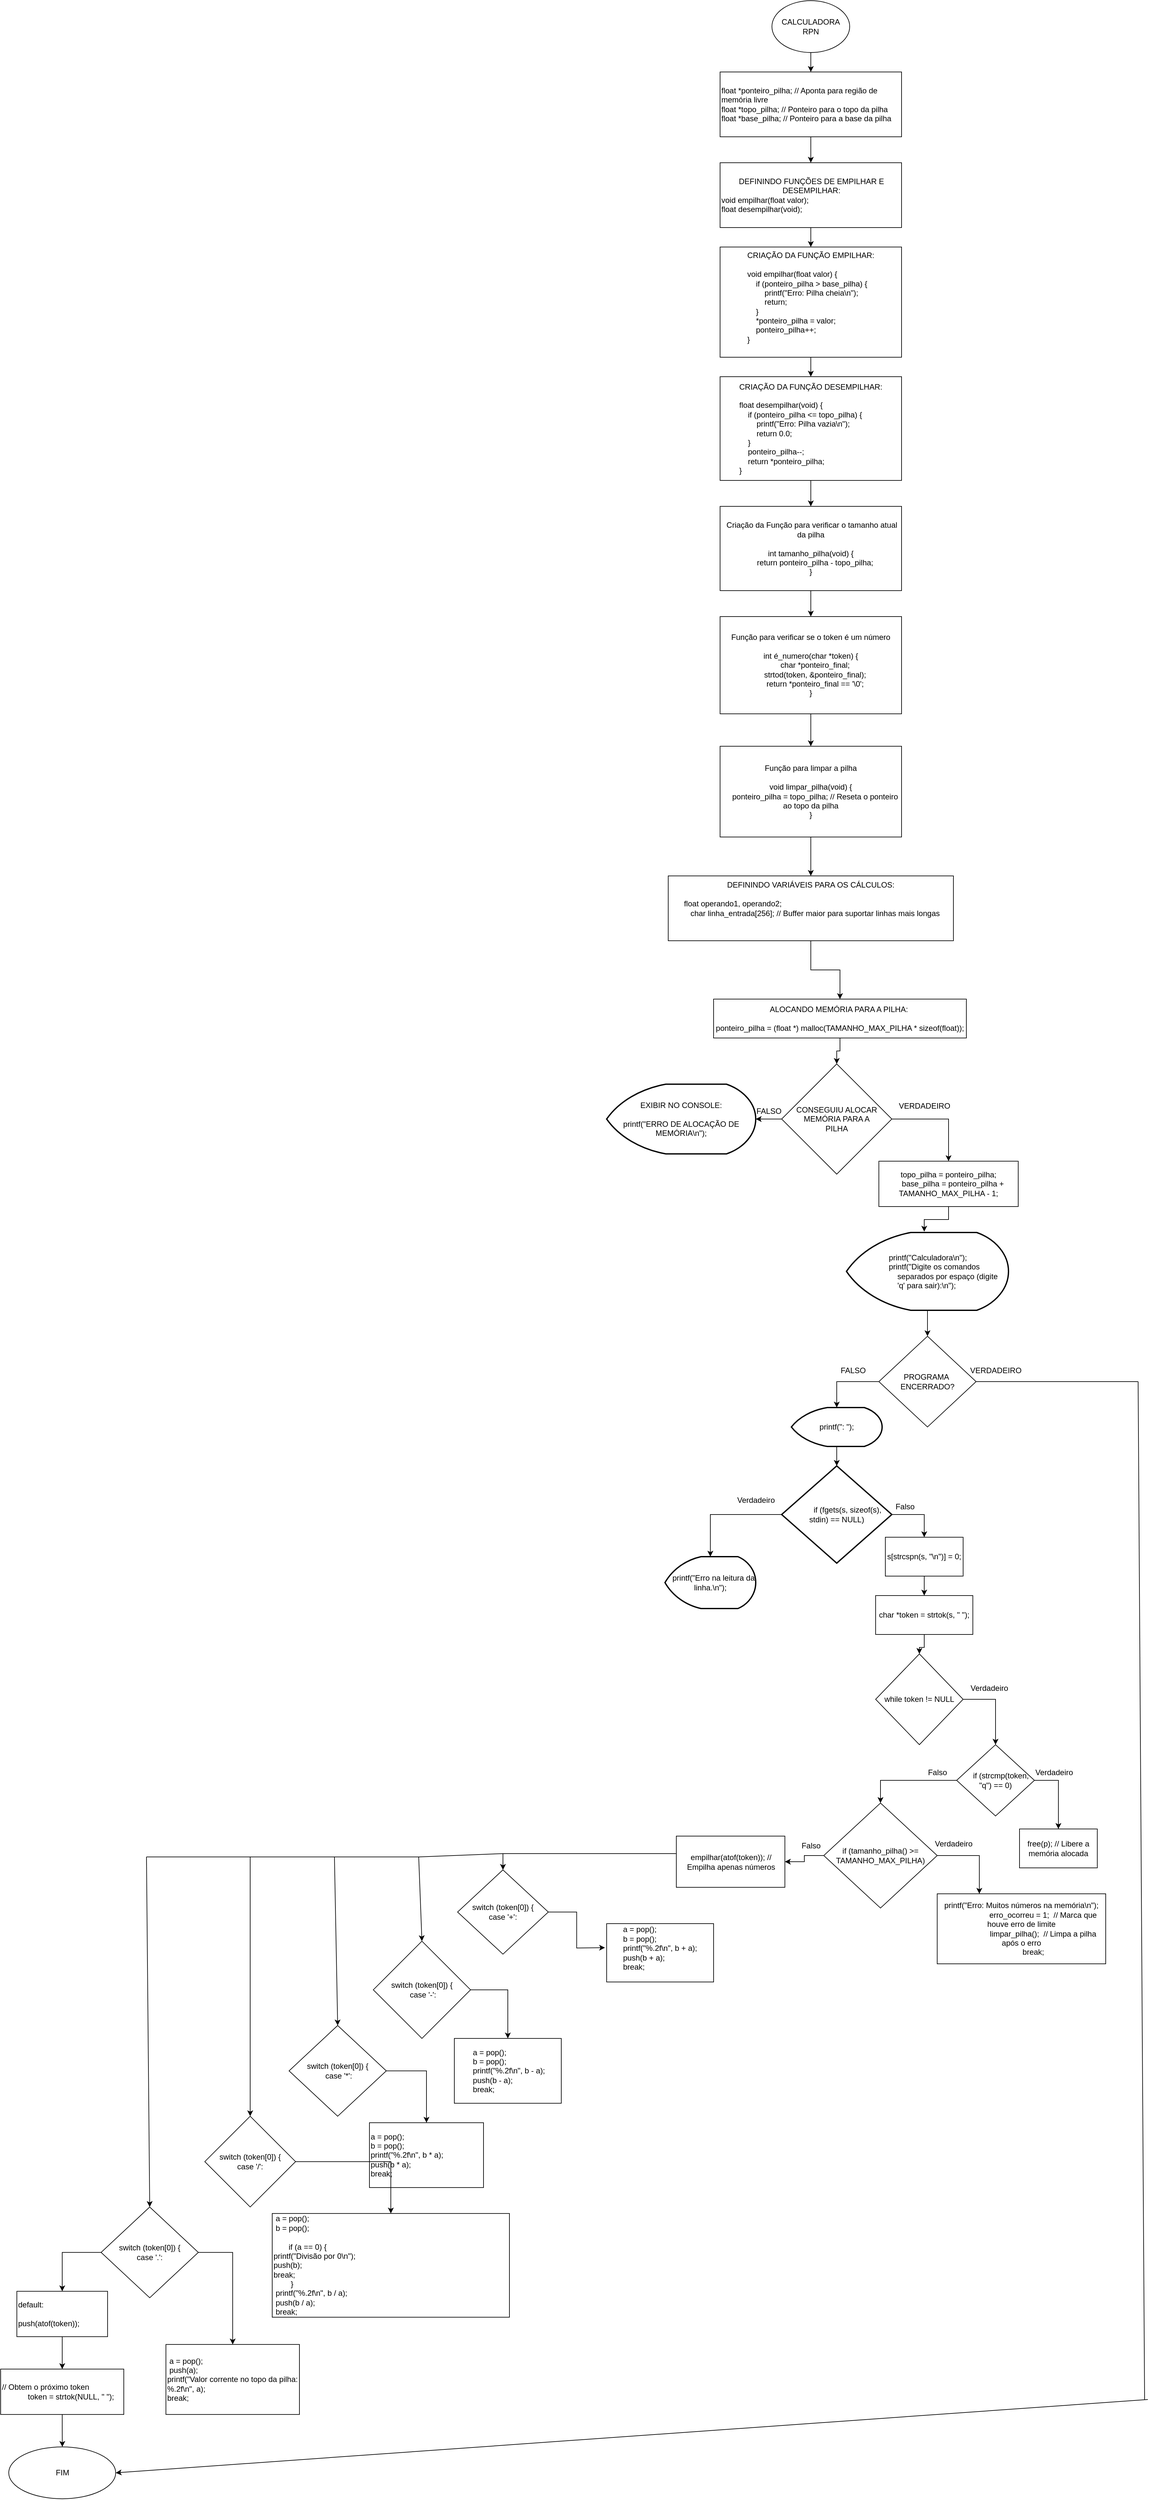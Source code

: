 <mxfile version="24.7.16">
  <diagram name="Página-1" id="M3oxsOGijg0PNet3tMcv">
    <mxGraphModel dx="4799" dy="2112" grid="1" gridSize="10" guides="1" tooltips="1" connect="1" arrows="1" fold="1" page="1" pageScale="1" pageWidth="827" pageHeight="1169" math="0" shadow="0">
      <root>
        <mxCell id="0" />
        <mxCell id="1" parent="0" />
        <mxCell id="YOHwVALVeGbEHIcQHzVy-4" value="" style="edgeStyle=orthogonalEdgeStyle;rounded=0;orthogonalLoop=1;jettySize=auto;html=1;" parent="1" source="YOHwVALVeGbEHIcQHzVy-1" target="YOHwVALVeGbEHIcQHzVy-3" edge="1">
          <mxGeometry relative="1" as="geometry" />
        </mxCell>
        <mxCell id="YOHwVALVeGbEHIcQHzVy-1" value="CALCULADORA&lt;div&gt;RPN&lt;/div&gt;" style="ellipse;whiteSpace=wrap;html=1;" parent="1" vertex="1">
          <mxGeometry x="370" y="50" width="120" height="80" as="geometry" />
        </mxCell>
        <mxCell id="YOHwVALVeGbEHIcQHzVy-8" value="" style="edgeStyle=orthogonalEdgeStyle;rounded=0;orthogonalLoop=1;jettySize=auto;html=1;" parent="1" source="YOHwVALVeGbEHIcQHzVy-3" target="YOHwVALVeGbEHIcQHzVy-7" edge="1">
          <mxGeometry relative="1" as="geometry" />
        </mxCell>
        <mxCell id="YOHwVALVeGbEHIcQHzVy-3" value="&lt;div&gt;float *ponteiro_pilha; // Aponta para região de memória livre&lt;/div&gt;&lt;div&gt;float *topo_pilha; // Ponteiro para o topo da pilha&lt;/div&gt;&lt;div&gt;float *base_pilha; // Ponteiro para a base da pilha&lt;/div&gt;" style="whiteSpace=wrap;html=1;align=left;" parent="1" vertex="1">
          <mxGeometry x="290" y="160" width="280" height="100" as="geometry" />
        </mxCell>
        <mxCell id="YOHwVALVeGbEHIcQHzVy-10" value="" style="edgeStyle=orthogonalEdgeStyle;rounded=0;orthogonalLoop=1;jettySize=auto;html=1;" parent="1" source="YOHwVALVeGbEHIcQHzVy-7" target="YOHwVALVeGbEHIcQHzVy-9" edge="1">
          <mxGeometry relative="1" as="geometry" />
        </mxCell>
        <mxCell id="YOHwVALVeGbEHIcQHzVy-7" value="&lt;div style=&quot;text-align: center;&quot;&gt;&lt;span style=&quot;background-color: initial;&quot;&gt;DEFININDO FUNÇÕES DE EMPILHAR E DESEMPILHAR:&lt;/span&gt;&lt;/div&gt;&lt;div&gt;&lt;div&gt;void empilhar(float valor);&lt;/div&gt;&lt;div&gt;float desempilhar(void);&lt;/div&gt;&lt;/div&gt;" style="whiteSpace=wrap;html=1;align=left;" parent="1" vertex="1">
          <mxGeometry x="290" y="300" width="280" height="100" as="geometry" />
        </mxCell>
        <mxCell id="YOHwVALVeGbEHIcQHzVy-12" value="" style="edgeStyle=orthogonalEdgeStyle;rounded=0;orthogonalLoop=1;jettySize=auto;html=1;" parent="1" source="YOHwVALVeGbEHIcQHzVy-9" target="YOHwVALVeGbEHIcQHzVy-11" edge="1">
          <mxGeometry relative="1" as="geometry" />
        </mxCell>
        <mxCell id="YOHwVALVeGbEHIcQHzVy-9" value="CRIAÇÃO DA FUNÇÃO EMPILHAR:&lt;div&gt;&lt;br&gt;&lt;div&gt;&lt;div style=&quot;text-align: left;&quot;&gt;&lt;div&gt;void empilhar(float valor) {&lt;/div&gt;&lt;div&gt;&amp;nbsp; &amp;nbsp; if (ponteiro_pilha &amp;gt; base_pilha) {&lt;/div&gt;&lt;div&gt;&amp;nbsp; &amp;nbsp; &amp;nbsp; &amp;nbsp; printf(&quot;Erro: Pilha cheia\n&quot;);&lt;/div&gt;&lt;div&gt;&amp;nbsp; &amp;nbsp; &amp;nbsp; &amp;nbsp; return;&lt;/div&gt;&lt;div&gt;&amp;nbsp; &amp;nbsp; }&lt;/div&gt;&lt;div&gt;&amp;nbsp; &amp;nbsp; *ponteiro_pilha = valor;&lt;/div&gt;&lt;div&gt;&amp;nbsp; &amp;nbsp; ponteiro_pilha++;&lt;/div&gt;&lt;div&gt;}&lt;/div&gt;&lt;div&gt;&lt;br&gt;&lt;/div&gt;&lt;/div&gt;&lt;/div&gt;&lt;/div&gt;" style="whiteSpace=wrap;html=1;align=center;" parent="1" vertex="1">
          <mxGeometry x="290" y="430" width="280" height="170" as="geometry" />
        </mxCell>
        <mxCell id="dM1_wZfciT-uiENROaw8-2" value="" style="edgeStyle=orthogonalEdgeStyle;rounded=0;orthogonalLoop=1;jettySize=auto;html=1;" edge="1" parent="1" source="YOHwVALVeGbEHIcQHzVy-11" target="dM1_wZfciT-uiENROaw8-1">
          <mxGeometry relative="1" as="geometry" />
        </mxCell>
        <mxCell id="YOHwVALVeGbEHIcQHzVy-11" value="CRIAÇÃO DA FUNÇÃO DESEMPILHAR:&lt;div&gt;&lt;br&gt;&lt;/div&gt;&lt;div&gt;&lt;div style=&quot;text-align: left;&quot;&gt;&lt;div&gt;float desempilhar(void) {&lt;/div&gt;&lt;div&gt;&amp;nbsp; &amp;nbsp; if (ponteiro_pilha &amp;lt;= topo_pilha) {&lt;/div&gt;&lt;div&gt;&amp;nbsp; &amp;nbsp; &amp;nbsp; &amp;nbsp; printf(&quot;Erro: Pilha vazia\n&quot;);&lt;/div&gt;&lt;div&gt;&amp;nbsp; &amp;nbsp; &amp;nbsp; &amp;nbsp; return 0.0;&lt;/div&gt;&lt;div&gt;&amp;nbsp; &amp;nbsp; }&lt;/div&gt;&lt;div&gt;&amp;nbsp; &amp;nbsp; ponteiro_pilha--;&lt;/div&gt;&lt;div&gt;&amp;nbsp; &amp;nbsp; return *ponteiro_pilha;&lt;/div&gt;&lt;div&gt;}&lt;/div&gt;&lt;/div&gt;&lt;/div&gt;" style="whiteSpace=wrap;html=1;" parent="1" vertex="1">
          <mxGeometry x="290" y="630" width="280" height="160" as="geometry" />
        </mxCell>
        <mxCell id="YOHwVALVeGbEHIcQHzVy-17" value="" style="edgeStyle=orthogonalEdgeStyle;rounded=0;orthogonalLoop=1;jettySize=auto;html=1;" parent="1" source="YOHwVALVeGbEHIcQHzVy-13" target="YOHwVALVeGbEHIcQHzVy-16" edge="1">
          <mxGeometry relative="1" as="geometry" />
        </mxCell>
        <mxCell id="YOHwVALVeGbEHIcQHzVy-13" value="DEFININDO VARIÁVEIS PARA OS CÁLCULOS:&lt;div&gt;&lt;br&gt;&lt;/div&gt;&lt;div&gt;&lt;div style=&quot;text-align: left;&quot;&gt;&amp;nbsp;&lt;span style=&quot;background-color: initial;&quot;&gt;float operando1, operando2;&lt;/span&gt;&lt;/div&gt;&lt;div style=&quot;text-align: left;&quot;&gt;&amp;nbsp; &amp;nbsp; char linha_entrada[256]; // Buffer maior para suportar linhas mais longas&lt;/div&gt;&lt;div style=&quot;text-align: left;&quot;&gt;&amp;nbsp;&amp;nbsp;&lt;/div&gt;&lt;div&gt;&lt;br&gt;&lt;/div&gt;&lt;/div&gt;" style="whiteSpace=wrap;html=1;" parent="1" vertex="1">
          <mxGeometry x="210" y="1400" width="440" height="100" as="geometry" />
        </mxCell>
        <mxCell id="YOHwVALVeGbEHIcQHzVy-20" value="" style="edgeStyle=orthogonalEdgeStyle;rounded=0;orthogonalLoop=1;jettySize=auto;html=1;" parent="1" source="YOHwVALVeGbEHIcQHzVy-16" target="YOHwVALVeGbEHIcQHzVy-19" edge="1">
          <mxGeometry relative="1" as="geometry" />
        </mxCell>
        <mxCell id="YOHwVALVeGbEHIcQHzVy-16" value="ALOCANDO MEMÓRIA PARA A PILHA:&amp;nbsp;&lt;div&gt;&lt;br&gt;&lt;/div&gt;&lt;div&gt;ponteiro_pilha = (float *) malloc(TAMANHO_MAX_PILHA * sizeof(float));&lt;br&gt;&lt;/div&gt;" style="whiteSpace=wrap;html=1;" parent="1" vertex="1">
          <mxGeometry x="280" y="1590" width="390" height="60" as="geometry" />
        </mxCell>
        <mxCell id="YOHwVALVeGbEHIcQHzVy-31" style="edgeStyle=orthogonalEdgeStyle;rounded=0;orthogonalLoop=1;jettySize=auto;html=1;exitX=1;exitY=0.5;exitDx=0;exitDy=0;entryX=0.5;entryY=0;entryDx=0;entryDy=0;" parent="1" source="YOHwVALVeGbEHIcQHzVy-19" target="YOHwVALVeGbEHIcQHzVy-29" edge="1">
          <mxGeometry relative="1" as="geometry" />
        </mxCell>
        <mxCell id="YOHwVALVeGbEHIcQHzVy-19" value="CONSEGUIU ALOCAR&lt;div&gt;MEMÓRIA PARA A&lt;/div&gt;&lt;div&gt;PILHA&lt;/div&gt;" style="rhombus;whiteSpace=wrap;html=1;" parent="1" vertex="1">
          <mxGeometry x="385" y="1690" width="170" height="170" as="geometry" />
        </mxCell>
        <mxCell id="YOHwVALVeGbEHIcQHzVy-23" value="VERDADEIRO" style="text;html=1;align=center;verticalAlign=middle;resizable=0;points=[];autosize=1;strokeColor=none;fillColor=none;" parent="1" vertex="1">
          <mxGeometry x="555" y="1740" width="100" height="30" as="geometry" />
        </mxCell>
        <mxCell id="YOHwVALVeGbEHIcQHzVy-24" value="EXIBIR NO CONSOLE:&lt;div&gt;&lt;br&gt;&lt;/div&gt;&lt;div&gt;printf(&quot;ERRO DE ALOCAÇÃO DE MEMÓRIA\n&quot;);&lt;br&gt;&lt;/div&gt;" style="strokeWidth=2;html=1;shape=mxgraph.flowchart.display;whiteSpace=wrap;" parent="1" vertex="1">
          <mxGeometry x="115" y="1721.25" width="230" height="107.5" as="geometry" />
        </mxCell>
        <mxCell id="YOHwVALVeGbEHIcQHzVy-25" style="edgeStyle=orthogonalEdgeStyle;rounded=0;orthogonalLoop=1;jettySize=auto;html=1;exitX=0;exitY=0.5;exitDx=0;exitDy=0;entryX=1;entryY=0.5;entryDx=0;entryDy=0;entryPerimeter=0;" parent="1" source="YOHwVALVeGbEHIcQHzVy-19" target="YOHwVALVeGbEHIcQHzVy-24" edge="1">
          <mxGeometry relative="1" as="geometry" />
        </mxCell>
        <mxCell id="YOHwVALVeGbEHIcQHzVy-26" value="FALSO" style="text;html=1;align=center;verticalAlign=middle;resizable=0;points=[];autosize=1;strokeColor=none;fillColor=none;" parent="1" vertex="1">
          <mxGeometry x="335" y="1748" width="60" height="30" as="geometry" />
        </mxCell>
        <mxCell id="YOHwVALVeGbEHIcQHzVy-29" value="&lt;div&gt;topo_pilha = ponteiro_pilha;&lt;/div&gt;&lt;div&gt;&amp;nbsp; &amp;nbsp; base_pilha = ponteiro_pilha + TAMANHO_MAX_PILHA - 1;&lt;/div&gt;" style="rounded=0;whiteSpace=wrap;html=1;align=center;" parent="1" vertex="1">
          <mxGeometry x="535" y="1840" width="215" height="70" as="geometry" />
        </mxCell>
        <mxCell id="YOHwVALVeGbEHIcQHzVy-37" style="edgeStyle=orthogonalEdgeStyle;rounded=0;orthogonalLoop=1;jettySize=auto;html=1;entryX=0.5;entryY=0;entryDx=0;entryDy=0;" parent="1" source="YOHwVALVeGbEHIcQHzVy-33" target="YOHwVALVeGbEHIcQHzVy-36" edge="1">
          <mxGeometry relative="1" as="geometry" />
        </mxCell>
        <mxCell id="YOHwVALVeGbEHIcQHzVy-33" value="&lt;div&gt;&lt;span style=&quot;background-color: initial;&quot;&gt;&amp;nbsp; &amp;nbsp; &amp;nbsp; &amp;nbsp; &amp;nbsp; &amp;nbsp; &amp;nbsp; &amp;nbsp; &amp;nbsp; &amp;nbsp;printf(&quot;Calculadora\n&quot;);&lt;/span&gt;&lt;br&gt;&lt;/div&gt;&lt;div&gt;&lt;span style=&quot;background-color: initial;&quot;&gt;&amp;nbsp; &amp;nbsp; &amp;nbsp; &amp;nbsp; &amp;nbsp; &amp;nbsp; &amp;nbsp; &amp;nbsp; &amp;nbsp; &amp;nbsp;printf(&quot;Digite os comandos&amp;nbsp; &amp;nbsp; &amp;nbsp; &amp;nbsp; &amp;nbsp; &amp;nbsp; &amp;nbsp; &amp;nbsp; &amp;nbsp; &amp;nbsp; &amp;nbsp; &amp;nbsp; &amp;nbsp; &amp;nbsp; &amp;nbsp; &amp;nbsp; &amp;nbsp; &amp;nbsp; &amp;nbsp;separados por espaço (digite&amp;nbsp; &amp;nbsp; &amp;nbsp; &amp;nbsp; &amp;nbsp; &amp;nbsp; &amp;nbsp; &amp;nbsp; &amp;nbsp; &amp;nbsp; &amp;nbsp; &amp;nbsp; &amp;nbsp; &amp;nbsp;&#39;q&#39; para sair):\n&quot;);&lt;/span&gt;&lt;br&gt;&lt;/div&gt;" style="strokeWidth=2;html=1;shape=mxgraph.flowchart.display;whiteSpace=wrap;align=left;" parent="1" vertex="1">
          <mxGeometry x="485" y="1950" width="250" height="120" as="geometry" />
        </mxCell>
        <mxCell id="YOHwVALVeGbEHIcQHzVy-35" style="edgeStyle=orthogonalEdgeStyle;rounded=0;orthogonalLoop=1;jettySize=auto;html=1;exitX=0.5;exitY=1;exitDx=0;exitDy=0;entryX=0.48;entryY=-0.011;entryDx=0;entryDy=0;entryPerimeter=0;" parent="1" source="YOHwVALVeGbEHIcQHzVy-29" target="YOHwVALVeGbEHIcQHzVy-33" edge="1">
          <mxGeometry relative="1" as="geometry" />
        </mxCell>
        <mxCell id="YOHwVALVeGbEHIcQHzVy-42" style="edgeStyle=orthogonalEdgeStyle;rounded=0;orthogonalLoop=1;jettySize=auto;html=1;exitX=0;exitY=0.5;exitDx=0;exitDy=0;" parent="1" source="YOHwVALVeGbEHIcQHzVy-36" target="YOHwVALVeGbEHIcQHzVy-43" edge="1">
          <mxGeometry relative="1" as="geometry">
            <mxPoint x="465" y="2210" as="targetPoint" />
          </mxGeometry>
        </mxCell>
        <mxCell id="YOHwVALVeGbEHIcQHzVy-36" value="PROGRAMA&amp;nbsp;&lt;div&gt;ENCERRADO?&lt;/div&gt;" style="rhombus;whiteSpace=wrap;html=1;" parent="1" vertex="1">
          <mxGeometry x="535" y="2110" width="150" height="140" as="geometry" />
        </mxCell>
        <mxCell id="YOHwVALVeGbEHIcQHzVy-40" value="VERDADEIRO" style="text;html=1;align=center;verticalAlign=middle;resizable=0;points=[];autosize=1;strokeColor=none;fillColor=none;" parent="1" vertex="1">
          <mxGeometry x="665" y="2148" width="100" height="30" as="geometry" />
        </mxCell>
        <mxCell id="YOHwVALVeGbEHIcQHzVy-41" value="FALSO" style="text;html=1;align=center;verticalAlign=middle;resizable=0;points=[];autosize=1;strokeColor=none;fillColor=none;" parent="1" vertex="1">
          <mxGeometry x="465" y="2148" width="60" height="30" as="geometry" />
        </mxCell>
        <mxCell id="YOHwVALVeGbEHIcQHzVy-45" value="" style="edgeStyle=orthogonalEdgeStyle;rounded=0;orthogonalLoop=1;jettySize=auto;html=1;" parent="1" source="YOHwVALVeGbEHIcQHzVy-43" target="YOHwVALVeGbEHIcQHzVy-44" edge="1">
          <mxGeometry relative="1" as="geometry" />
        </mxCell>
        <mxCell id="YOHwVALVeGbEHIcQHzVy-43" value="printf(&quot;: &quot;);" style="strokeWidth=2;html=1;shape=mxgraph.flowchart.display;whiteSpace=wrap;" parent="1" vertex="1">
          <mxGeometry x="400" y="2220" width="140" height="60" as="geometry" />
        </mxCell>
        <mxCell id="YOHwVALVeGbEHIcQHzVy-51" style="edgeStyle=orthogonalEdgeStyle;rounded=0;orthogonalLoop=1;jettySize=auto;html=1;exitX=1;exitY=0.5;exitDx=0;exitDy=0;entryX=0.5;entryY=0;entryDx=0;entryDy=0;" parent="1" source="YOHwVALVeGbEHIcQHzVy-44" target="YOHwVALVeGbEHIcQHzVy-50" edge="1">
          <mxGeometry relative="1" as="geometry" />
        </mxCell>
        <mxCell id="YOHwVALVeGbEHIcQHzVy-44" value="&amp;nbsp; &amp;nbsp; &amp;nbsp; &amp;nbsp; &amp;nbsp; if (fgets(s, sizeof(s), stdin) == NULL)" style="rhombus;whiteSpace=wrap;html=1;strokeWidth=2;" parent="1" vertex="1">
          <mxGeometry x="385" y="2310" width="170" height="150" as="geometry" />
        </mxCell>
        <mxCell id="YOHwVALVeGbEHIcQHzVy-46" value="&amp;nbsp; &amp;nbsp;printf(&quot;Erro na leitura da linha.\n&quot;);" style="strokeWidth=2;html=1;shape=mxgraph.flowchart.display;whiteSpace=wrap;" parent="1" vertex="1">
          <mxGeometry x="205" y="2450" width="140" height="80" as="geometry" />
        </mxCell>
        <mxCell id="YOHwVALVeGbEHIcQHzVy-47" style="edgeStyle=orthogonalEdgeStyle;rounded=0;orthogonalLoop=1;jettySize=auto;html=1;exitX=0;exitY=0.5;exitDx=0;exitDy=0;entryX=0.5;entryY=0;entryDx=0;entryDy=0;entryPerimeter=0;" parent="1" source="YOHwVALVeGbEHIcQHzVy-44" target="YOHwVALVeGbEHIcQHzVy-46" edge="1">
          <mxGeometry relative="1" as="geometry" />
        </mxCell>
        <mxCell id="YOHwVALVeGbEHIcQHzVy-48" value="Verdadeiro" style="text;html=1;align=center;verticalAlign=middle;resizable=0;points=[];autosize=1;strokeColor=none;fillColor=none;" parent="1" vertex="1">
          <mxGeometry x="305" y="2348" width="80" height="30" as="geometry" />
        </mxCell>
        <mxCell id="YOHwVALVeGbEHIcQHzVy-55" value="" style="edgeStyle=orthogonalEdgeStyle;rounded=0;orthogonalLoop=1;jettySize=auto;html=1;" parent="1" source="YOHwVALVeGbEHIcQHzVy-50" target="YOHwVALVeGbEHIcQHzVy-54" edge="1">
          <mxGeometry relative="1" as="geometry" />
        </mxCell>
        <mxCell id="YOHwVALVeGbEHIcQHzVy-50" value="s[strcspn(s, &quot;\n&quot;)] = 0;" style="rounded=0;whiteSpace=wrap;html=1;" parent="1" vertex="1">
          <mxGeometry x="545" y="2420" width="120" height="60" as="geometry" />
        </mxCell>
        <mxCell id="YOHwVALVeGbEHIcQHzVy-52" value="Falso" style="text;html=1;align=center;verticalAlign=middle;resizable=0;points=[];autosize=1;strokeColor=none;fillColor=none;" parent="1" vertex="1">
          <mxGeometry x="550" y="2358" width="50" height="30" as="geometry" />
        </mxCell>
        <mxCell id="YOHwVALVeGbEHIcQHzVy-57" value="" style="edgeStyle=orthogonalEdgeStyle;rounded=0;orthogonalLoop=1;jettySize=auto;html=1;" parent="1" source="YOHwVALVeGbEHIcQHzVy-54" target="YOHwVALVeGbEHIcQHzVy-56" edge="1">
          <mxGeometry relative="1" as="geometry" />
        </mxCell>
        <mxCell id="YOHwVALVeGbEHIcQHzVy-54" value="char *token = strtok(s, &quot; &quot;);" style="whiteSpace=wrap;html=1;rounded=0;" parent="1" vertex="1">
          <mxGeometry x="530" y="2510" width="150" height="60" as="geometry" />
        </mxCell>
        <mxCell id="YOHwVALVeGbEHIcQHzVy-61" style="edgeStyle=orthogonalEdgeStyle;rounded=0;orthogonalLoop=1;jettySize=auto;html=1;exitX=1;exitY=0.5;exitDx=0;exitDy=0;entryX=0.5;entryY=0;entryDx=0;entryDy=0;" parent="1" source="YOHwVALVeGbEHIcQHzVy-56" target="YOHwVALVeGbEHIcQHzVy-60" edge="1">
          <mxGeometry relative="1" as="geometry" />
        </mxCell>
        <mxCell id="YOHwVALVeGbEHIcQHzVy-56" value="while token != NULL" style="rhombus;whiteSpace=wrap;html=1;rounded=0;" parent="1" vertex="1">
          <mxGeometry x="530" y="2600" width="135" height="140" as="geometry" />
        </mxCell>
        <mxCell id="YOHwVALVeGbEHIcQHzVy-64" style="edgeStyle=orthogonalEdgeStyle;rounded=0;orthogonalLoop=1;jettySize=auto;html=1;exitX=1;exitY=0.5;exitDx=0;exitDy=0;entryX=0.5;entryY=0;entryDx=0;entryDy=0;" parent="1" source="YOHwVALVeGbEHIcQHzVy-60" target="YOHwVALVeGbEHIcQHzVy-63" edge="1">
          <mxGeometry relative="1" as="geometry" />
        </mxCell>
        <mxCell id="YOHwVALVeGbEHIcQHzVy-68" style="edgeStyle=orthogonalEdgeStyle;rounded=0;orthogonalLoop=1;jettySize=auto;html=1;exitX=0;exitY=0.25;exitDx=0;exitDy=0;entryX=0.5;entryY=0;entryDx=0;entryDy=0;" parent="1" source="dM1_wZfciT-uiENROaw8-14" target="YOHwVALVeGbEHIcQHzVy-67" edge="1">
          <mxGeometry relative="1" as="geometry">
            <Array as="points">
              <mxPoint x="222" y="2908" />
              <mxPoint x="-45" y="2908" />
            </Array>
            <mxPoint x="175" y="2908.08" as="sourcePoint" />
          </mxGeometry>
        </mxCell>
        <mxCell id="dM1_wZfciT-uiENROaw8-9" style="edgeStyle=orthogonalEdgeStyle;rounded=0;orthogonalLoop=1;jettySize=auto;html=1;exitX=0;exitY=0.5;exitDx=0;exitDy=0;entryX=0.5;entryY=0;entryDx=0;entryDy=0;" edge="1" parent="1" source="YOHwVALVeGbEHIcQHzVy-60" target="dM1_wZfciT-uiENROaw8-8">
          <mxGeometry relative="1" as="geometry" />
        </mxCell>
        <mxCell id="YOHwVALVeGbEHIcQHzVy-60" value="&amp;nbsp; &amp;nbsp; &amp;nbsp;if (strcmp(token, &quot;q&quot;) == 0)" style="rhombus;whiteSpace=wrap;html=1;" parent="1" vertex="1">
          <mxGeometry x="655" y="2740" width="120" height="110" as="geometry" />
        </mxCell>
        <mxCell id="YOHwVALVeGbEHIcQHzVy-62" value="Verdadeiro" style="text;html=1;align=center;verticalAlign=middle;resizable=0;points=[];autosize=1;strokeColor=none;fillColor=none;" parent="1" vertex="1">
          <mxGeometry x="665" y="2638" width="80" height="30" as="geometry" />
        </mxCell>
        <mxCell id="YOHwVALVeGbEHIcQHzVy-63" value="free(p); // Libere a memória alocada" style="rounded=0;whiteSpace=wrap;html=1;" parent="1" vertex="1">
          <mxGeometry x="752" y="2870" width="120" height="60" as="geometry" />
        </mxCell>
        <mxCell id="YOHwVALVeGbEHIcQHzVy-65" value="Verdadeiro" style="text;html=1;align=center;verticalAlign=middle;resizable=0;points=[];autosize=1;strokeColor=none;fillColor=none;" parent="1" vertex="1">
          <mxGeometry x="765" y="2768" width="80" height="30" as="geometry" />
        </mxCell>
        <mxCell id="YOHwVALVeGbEHIcQHzVy-72" style="edgeStyle=orthogonalEdgeStyle;rounded=0;orthogonalLoop=1;jettySize=auto;html=1;exitX=1;exitY=0.5;exitDx=0;exitDy=0;entryX=0.5;entryY=0;entryDx=0;entryDy=0;" parent="1" source="YOHwVALVeGbEHIcQHzVy-67" edge="1">
          <mxGeometry relative="1" as="geometry">
            <mxPoint x="112.5" y="3053.08" as="targetPoint" />
          </mxGeometry>
        </mxCell>
        <mxCell id="YOHwVALVeGbEHIcQHzVy-67" value="&lt;div&gt;switch (token[0]) {&lt;/div&gt;&lt;div&gt;case &#39;+&#39;:&lt;/div&gt;" style="rhombus;whiteSpace=wrap;html=1;" parent="1" vertex="1">
          <mxGeometry x="-115" y="2933.08" width="140" height="130" as="geometry" />
        </mxCell>
        <mxCell id="YOHwVALVeGbEHIcQHzVy-69" value="Falso" style="text;html=1;align=center;verticalAlign=middle;resizable=0;points=[];autosize=1;strokeColor=none;fillColor=none;" parent="1" vertex="1">
          <mxGeometry x="600" y="2768" width="50" height="30" as="geometry" />
        </mxCell>
        <mxCell id="YOHwVALVeGbEHIcQHzVy-70" value="&lt;div style=&quot;text-align: left;&quot;&gt;a = pop();&lt;/div&gt;&lt;div style=&quot;text-align: left;&quot;&gt;b = pop();&lt;/div&gt;&lt;div style=&quot;text-align: left;&quot;&gt;printf(&quot;%.2f\n&quot;, b + a);&lt;/div&gt;&lt;div style=&quot;text-align: left;&quot;&gt;push(b + a);&lt;/div&gt;&lt;div style=&quot;text-align: left;&quot;&gt;break;&lt;/div&gt;&lt;div&gt;&amp;nbsp; &amp;nbsp; &amp;nbsp; &amp;nbsp; &amp;nbsp; &amp;nbsp; &amp;nbsp; &amp;nbsp;&amp;nbsp;&lt;/div&gt;" style="whiteSpace=wrap;html=1;" parent="1" vertex="1">
          <mxGeometry x="115" y="3016" width="165" height="90" as="geometry" />
        </mxCell>
        <mxCell id="YOHwVALVeGbEHIcQHzVy-78" style="edgeStyle=orthogonalEdgeStyle;rounded=0;orthogonalLoop=1;jettySize=auto;html=1;exitX=1;exitY=0.5;exitDx=0;exitDy=0;entryX=0.5;entryY=0;entryDx=0;entryDy=0;" parent="1" source="YOHwVALVeGbEHIcQHzVy-74" target="YOHwVALVeGbEHIcQHzVy-77" edge="1">
          <mxGeometry relative="1" as="geometry" />
        </mxCell>
        <mxCell id="YOHwVALVeGbEHIcQHzVy-74" value="switch (token[0]) {&lt;div&gt;&amp;nbsp;case &#39;-&#39;:&lt;br&gt;&lt;/div&gt;" style="rhombus;whiteSpace=wrap;html=1;" parent="1" vertex="1">
          <mxGeometry x="-245" y="3043.08" width="150" height="150" as="geometry" />
        </mxCell>
        <mxCell id="YOHwVALVeGbEHIcQHzVy-77" value="&lt;div&gt;&amp;nbsp; &amp;nbsp; &amp;nbsp; &amp;nbsp; a = pop();&lt;/div&gt;&lt;div&gt;&lt;span style=&quot;background-color: initial;&quot;&gt;&amp;nbsp; &amp;nbsp; &amp;nbsp; &amp;nbsp; b = pop();&lt;/span&gt;&lt;/div&gt;&lt;div&gt;&amp;nbsp; &amp;nbsp; &amp;nbsp; &amp;nbsp; printf(&quot;%.2f\n&quot;, b - a);&amp;nbsp; &amp;nbsp; &amp;nbsp; &amp;nbsp; &amp;nbsp; &amp;nbsp; &amp;nbsp; &amp;nbsp;&amp;nbsp;&lt;span style=&quot;background-color: initial;&quot;&gt;push(b - a);&lt;/span&gt;&lt;/div&gt;&lt;div&gt;&amp;nbsp; &amp;nbsp; &amp;nbsp; &amp;nbsp; break;&lt;/div&gt;" style="rounded=0;whiteSpace=wrap;html=1;align=left;" parent="1" vertex="1">
          <mxGeometry x="-120" y="3193.08" width="165" height="100" as="geometry" />
        </mxCell>
        <mxCell id="YOHwVALVeGbEHIcQHzVy-87" style="edgeStyle=orthogonalEdgeStyle;rounded=0;orthogonalLoop=1;jettySize=auto;html=1;exitX=1;exitY=0.5;exitDx=0;exitDy=0;entryX=0.5;entryY=0;entryDx=0;entryDy=0;" parent="1" source="YOHwVALVeGbEHIcQHzVy-81" target="YOHwVALVeGbEHIcQHzVy-84" edge="1">
          <mxGeometry relative="1" as="geometry" />
        </mxCell>
        <mxCell id="YOHwVALVeGbEHIcQHzVy-81" value="switch (token[0]) {&lt;div&gt;&amp;nbsp;case &#39;*&#39;:&lt;br&gt;&lt;/div&gt;" style="rhombus;whiteSpace=wrap;html=1;" parent="1" vertex="1">
          <mxGeometry x="-375" y="3173.08" width="150" height="140" as="geometry" />
        </mxCell>
        <mxCell id="YOHwVALVeGbEHIcQHzVy-84" value="&lt;div&gt;a = pop();&lt;/div&gt;&lt;div&gt;b = pop();&lt;/div&gt;&lt;div&gt;printf(&quot;%.2f\n&quot;, b * a);&lt;/div&gt;&lt;div&gt;push(b * a);&lt;/div&gt;&lt;div&gt;break;&lt;/div&gt;" style="rounded=0;whiteSpace=wrap;html=1;align=left;" parent="1" vertex="1">
          <mxGeometry x="-251" y="3323.08" width="176" height="100" as="geometry" />
        </mxCell>
        <mxCell id="YOHwVALVeGbEHIcQHzVy-89" style="edgeStyle=orthogonalEdgeStyle;rounded=0;orthogonalLoop=1;jettySize=auto;html=1;exitX=1;exitY=0.5;exitDx=0;exitDy=0;entryX=0.5;entryY=0;entryDx=0;entryDy=0;" parent="1" source="YOHwVALVeGbEHIcQHzVy-85" target="YOHwVALVeGbEHIcQHzVy-88" edge="1">
          <mxGeometry relative="1" as="geometry" />
        </mxCell>
        <mxCell id="YOHwVALVeGbEHIcQHzVy-85" value="switch (token[0]) {&lt;div&gt;case &#39;/&#39;:&lt;br&gt;&lt;/div&gt;" style="rhombus;whiteSpace=wrap;html=1;" parent="1" vertex="1">
          <mxGeometry x="-505" y="3313.08" width="140" height="140" as="geometry" />
        </mxCell>
        <mxCell id="YOHwVALVeGbEHIcQHzVy-88" value="&lt;div&gt;&amp;nbsp;a = pop();&lt;/div&gt;&lt;div&gt;&amp;nbsp;b = pop();&lt;/div&gt;&lt;div&gt;&lt;br&gt;&lt;/div&gt;&lt;div style=&quot;&quot;&gt;&amp;nbsp; &amp;nbsp; &amp;nbsp; &amp;nbsp;if (a == 0) {&lt;span style=&quot;background-color: initial;&quot;&gt;&amp;nbsp; &amp;nbsp; &amp;nbsp; &amp;nbsp; &amp;nbsp; &amp;nbsp; &amp;nbsp; &amp;nbsp; &amp;nbsp; &amp;nbsp; &amp;nbsp;&lt;span style=&quot;white-space: pre;&quot;&gt;&#x9;&lt;/span&gt;&lt;span style=&quot;white-space: pre;&quot;&gt;&#x9;&lt;/span&gt;&amp;nbsp; &amp;nbsp; &amp;nbsp; &amp;nbsp; &amp;nbsp; &amp;nbsp; &amp;nbsp; &amp;nbsp; &amp;nbsp; &amp;nbsp; &amp;nbsp; &amp;nbsp; &amp;nbsp; &amp;nbsp; &amp;nbsp; &amp;nbsp; &amp;nbsp; &amp;nbsp; &amp;nbsp; &amp;nbsp; &amp;nbsp; &amp;nbsp; &amp;nbsp; &amp;nbsp; printf(&quot;Divisão por 0\n&quot;);&lt;/span&gt;&lt;span style=&quot;background-color: initial;&quot;&gt;&amp;nbsp;&lt;/span&gt;&lt;span style=&quot;background-color: initial; white-space: pre;&quot;&gt;&#x9;&lt;/span&gt;&lt;span style=&quot;background-color: initial; white-space: pre;&quot;&gt;&#x9;&lt;/span&gt;&lt;/div&gt;&lt;div style=&quot;&quot;&gt;&lt;span style=&quot;background-color: initial;&quot;&gt;push(b);&amp;nbsp;&amp;nbsp;&lt;/span&gt;&lt;/div&gt;&lt;div style=&quot;&quot;&gt;break;&lt;/div&gt;&lt;div&gt;&amp;nbsp; &amp;nbsp; &amp;nbsp; &amp;nbsp; }&lt;/div&gt;&lt;div&gt;&amp;nbsp;printf(&quot;%.2f\n&quot;, b / a);&lt;/div&gt;&lt;div&gt;&amp;nbsp;push(b / a);&lt;/div&gt;&lt;div&gt;&amp;nbsp;break;&lt;/div&gt;" style="rounded=0;whiteSpace=wrap;html=1;align=left;" parent="1" vertex="1">
          <mxGeometry x="-401" y="3463.08" width="366" height="160" as="geometry" />
        </mxCell>
        <mxCell id="YOHwVALVeGbEHIcQHzVy-93" value="" style="endArrow=none;html=1;rounded=0;" parent="1" edge="1">
          <mxGeometry width="50" height="50" relative="1" as="geometry">
            <mxPoint x="-175" y="2913.08" as="sourcePoint" />
            <mxPoint x="-45" y="2908" as="targetPoint" />
          </mxGeometry>
        </mxCell>
        <mxCell id="YOHwVALVeGbEHIcQHzVy-94" value="" style="endArrow=classic;html=1;rounded=0;entryX=0.5;entryY=0;entryDx=0;entryDy=0;" parent="1" target="YOHwVALVeGbEHIcQHzVy-74" edge="1">
          <mxGeometry width="50" height="50" relative="1" as="geometry">
            <mxPoint x="-175" y="2913.08" as="sourcePoint" />
            <mxPoint x="-125" y="2943.08" as="targetPoint" />
          </mxGeometry>
        </mxCell>
        <mxCell id="YOHwVALVeGbEHIcQHzVy-95" value="" style="endArrow=none;html=1;rounded=0;" parent="1" edge="1">
          <mxGeometry width="50" height="50" relative="1" as="geometry">
            <mxPoint x="-305" y="2913.08" as="sourcePoint" />
            <mxPoint x="-175" y="2913.08" as="targetPoint" />
          </mxGeometry>
        </mxCell>
        <mxCell id="YOHwVALVeGbEHIcQHzVy-96" value="" style="endArrow=classic;html=1;rounded=0;entryX=0.5;entryY=0;entryDx=0;entryDy=0;" parent="1" target="YOHwVALVeGbEHIcQHzVy-81" edge="1">
          <mxGeometry width="50" height="50" relative="1" as="geometry">
            <mxPoint x="-305" y="2913.08" as="sourcePoint" />
            <mxPoint x="-205" y="3003.08" as="targetPoint" />
          </mxGeometry>
        </mxCell>
        <mxCell id="YOHwVALVeGbEHIcQHzVy-97" value="" style="endArrow=none;html=1;rounded=0;" parent="1" edge="1">
          <mxGeometry width="50" height="50" relative="1" as="geometry">
            <mxPoint x="-435" y="2913.08" as="sourcePoint" />
            <mxPoint x="-305" y="2913.08" as="targetPoint" />
          </mxGeometry>
        </mxCell>
        <mxCell id="YOHwVALVeGbEHIcQHzVy-98" value="" style="endArrow=classic;html=1;rounded=0;entryX=0.5;entryY=0;entryDx=0;entryDy=0;" parent="1" target="YOHwVALVeGbEHIcQHzVy-85" edge="1">
          <mxGeometry width="50" height="50" relative="1" as="geometry">
            <mxPoint x="-435" y="2913.08" as="sourcePoint" />
            <mxPoint x="-425" y="2913.08" as="targetPoint" />
          </mxGeometry>
        </mxCell>
        <mxCell id="YOHwVALVeGbEHIcQHzVy-103" style="edgeStyle=orthogonalEdgeStyle;rounded=0;orthogonalLoop=1;jettySize=auto;html=1;exitX=1;exitY=0.5;exitDx=0;exitDy=0;" parent="1" source="YOHwVALVeGbEHIcQHzVy-99" target="YOHwVALVeGbEHIcQHzVy-102" edge="1">
          <mxGeometry relative="1" as="geometry" />
        </mxCell>
        <mxCell id="YOHwVALVeGbEHIcQHzVy-105" style="edgeStyle=orthogonalEdgeStyle;rounded=0;orthogonalLoop=1;jettySize=auto;html=1;exitX=0;exitY=0.5;exitDx=0;exitDy=0;" parent="1" source="YOHwVALVeGbEHIcQHzVy-99" target="YOHwVALVeGbEHIcQHzVy-104" edge="1">
          <mxGeometry relative="1" as="geometry" />
        </mxCell>
        <mxCell id="YOHwVALVeGbEHIcQHzVy-99" value="switch (token[0]) {&lt;div&gt;case &#39;.&#39;:&lt;br&gt;&lt;/div&gt;" style="rhombus;whiteSpace=wrap;html=1;" parent="1" vertex="1">
          <mxGeometry x="-665" y="3453.08" width="150" height="140" as="geometry" />
        </mxCell>
        <mxCell id="YOHwVALVeGbEHIcQHzVy-100" value="" style="endArrow=classic;html=1;rounded=0;entryX=0.5;entryY=0;entryDx=0;entryDy=0;" parent="1" target="YOHwVALVeGbEHIcQHzVy-99" edge="1">
          <mxGeometry width="50" height="50" relative="1" as="geometry">
            <mxPoint x="-595" y="2913.08" as="sourcePoint" />
            <mxPoint x="-385" y="3133.08" as="targetPoint" />
          </mxGeometry>
        </mxCell>
        <mxCell id="YOHwVALVeGbEHIcQHzVy-101" value="" style="endArrow=none;html=1;rounded=0;" parent="1" edge="1">
          <mxGeometry width="50" height="50" relative="1" as="geometry">
            <mxPoint x="-595" y="2913.08" as="sourcePoint" />
            <mxPoint x="-435" y="2913.08" as="targetPoint" />
          </mxGeometry>
        </mxCell>
        <mxCell id="YOHwVALVeGbEHIcQHzVy-102" value="&lt;div&gt;&amp;nbsp;a = pop();&lt;/div&gt;&lt;div&gt;&amp;nbsp;push(a);&lt;/div&gt;&lt;div&gt;printf(&quot;Valor corrente no topo da pilha: %.2f\n&quot;, a);&lt;/div&gt;&lt;div&gt;break;&lt;/div&gt;" style="rounded=0;whiteSpace=wrap;html=1;align=left;" parent="1" vertex="1">
          <mxGeometry x="-565" y="3665.08" width="206" height="108" as="geometry" />
        </mxCell>
        <mxCell id="YOHwVALVeGbEHIcQHzVy-107" value="" style="edgeStyle=orthogonalEdgeStyle;rounded=0;orthogonalLoop=1;jettySize=auto;html=1;" parent="1" source="YOHwVALVeGbEHIcQHzVy-104" target="YOHwVALVeGbEHIcQHzVy-106" edge="1">
          <mxGeometry relative="1" as="geometry" />
        </mxCell>
        <mxCell id="YOHwVALVeGbEHIcQHzVy-104" value="&lt;div&gt;default:&lt;/div&gt;&lt;div&gt;&amp;nbsp; &amp;nbsp; &amp;nbsp; &amp;nbsp; &amp;nbsp; &amp;nbsp; &amp;nbsp; &amp;nbsp; &amp;nbsp; &amp;nbsp; push(atof(token));&lt;/div&gt;" style="rounded=0;whiteSpace=wrap;html=1;align=left;" parent="1" vertex="1">
          <mxGeometry x="-795" y="3583.08" width="140" height="70" as="geometry" />
        </mxCell>
        <mxCell id="YOHwVALVeGbEHIcQHzVy-108" style="edgeStyle=orthogonalEdgeStyle;rounded=0;orthogonalLoop=1;jettySize=auto;html=1;exitX=0.5;exitY=1;exitDx=0;exitDy=0;" parent="1" source="YOHwVALVeGbEHIcQHzVy-106" edge="1">
          <mxGeometry relative="1" as="geometry">
            <mxPoint x="-724.842" y="3823.08" as="targetPoint" />
          </mxGeometry>
        </mxCell>
        <mxCell id="YOHwVALVeGbEHIcQHzVy-106" value="&lt;div&gt;// Obtem o próximo token&lt;/div&gt;&lt;div&gt;&amp;nbsp; &amp;nbsp; &amp;nbsp; &amp;nbsp; &amp;nbsp; &amp;nbsp; token = strtok(NULL, &quot; &quot;);&lt;/div&gt;" style="whiteSpace=wrap;html=1;align=left;rounded=0;" parent="1" vertex="1">
          <mxGeometry x="-820" y="3703.08" width="190" height="70" as="geometry" />
        </mxCell>
        <mxCell id="YOHwVALVeGbEHIcQHzVy-109" value="FIM" style="ellipse;whiteSpace=wrap;html=1;" parent="1" vertex="1">
          <mxGeometry x="-807.5" y="3823.08" width="165" height="80" as="geometry" />
        </mxCell>
        <mxCell id="YOHwVALVeGbEHIcQHzVy-111" value="" style="endArrow=classic;html=1;rounded=0;entryX=1;entryY=0.5;entryDx=0;entryDy=0;" parent="1" target="YOHwVALVeGbEHIcQHzVy-109" edge="1">
          <mxGeometry width="50" height="50" relative="1" as="geometry">
            <mxPoint x="950" y="3750" as="sourcePoint" />
            <mxPoint x="145" y="3138" as="targetPoint" />
          </mxGeometry>
        </mxCell>
        <mxCell id="YOHwVALVeGbEHIcQHzVy-112" value="" style="endArrow=none;html=1;rounded=0;" parent="1" edge="1">
          <mxGeometry width="50" height="50" relative="1" as="geometry">
            <mxPoint x="935" y="2180" as="sourcePoint" />
            <mxPoint x="945" y="3750" as="targetPoint" />
          </mxGeometry>
        </mxCell>
        <mxCell id="YOHwVALVeGbEHIcQHzVy-113" value="" style="endArrow=none;html=1;rounded=0;entryX=1;entryY=0.5;entryDx=0;entryDy=0;" parent="1" target="YOHwVALVeGbEHIcQHzVy-36" edge="1">
          <mxGeometry width="50" height="50" relative="1" as="geometry">
            <mxPoint x="935" y="2180" as="sourcePoint" />
            <mxPoint x="525" y="2390" as="targetPoint" />
          </mxGeometry>
        </mxCell>
        <mxCell id="dM1_wZfciT-uiENROaw8-4" value="" style="edgeStyle=orthogonalEdgeStyle;rounded=0;orthogonalLoop=1;jettySize=auto;html=1;" edge="1" parent="1" source="dM1_wZfciT-uiENROaw8-1" target="dM1_wZfciT-uiENROaw8-3">
          <mxGeometry relative="1" as="geometry" />
        </mxCell>
        <mxCell id="dM1_wZfciT-uiENROaw8-1" value="&lt;div&gt;&amp;nbsp;Criação da Função para verificar o tamanho atual da pilha&lt;/div&gt;&lt;div&gt;&lt;br&gt;&lt;/div&gt;&lt;div&gt;int tamanho_pilha(void) {&lt;/div&gt;&lt;div&gt;&amp;nbsp; &amp;nbsp; return ponteiro_pilha - topo_pilha;&lt;/div&gt;&lt;div&gt;}&lt;/div&gt;" style="whiteSpace=wrap;html=1;" vertex="1" parent="1">
          <mxGeometry x="290" y="830" width="280" height="130" as="geometry" />
        </mxCell>
        <mxCell id="dM1_wZfciT-uiENROaw8-6" value="" style="edgeStyle=orthogonalEdgeStyle;rounded=0;orthogonalLoop=1;jettySize=auto;html=1;" edge="1" parent="1" source="dM1_wZfciT-uiENROaw8-3" target="dM1_wZfciT-uiENROaw8-5">
          <mxGeometry relative="1" as="geometry" />
        </mxCell>
        <mxCell id="dM1_wZfciT-uiENROaw8-3" value="&lt;div&gt;Função para verificar se o token é um número&lt;/div&gt;&lt;div&gt;&lt;br&gt;&lt;/div&gt;&lt;div&gt;int é_numero(char *token) {&lt;/div&gt;&lt;div&gt;&amp;nbsp; &amp;nbsp; char *ponteiro_final;&lt;/div&gt;&lt;div&gt;&amp;nbsp; &amp;nbsp; strtod(token, &amp;amp;ponteiro_final);&lt;/div&gt;&lt;div&gt;&amp;nbsp; &amp;nbsp; return *ponteiro_final == &#39;\0&#39;;&lt;/div&gt;&lt;div&gt;}&lt;/div&gt;" style="whiteSpace=wrap;html=1;" vertex="1" parent="1">
          <mxGeometry x="290" y="1000" width="280" height="150" as="geometry" />
        </mxCell>
        <mxCell id="dM1_wZfciT-uiENROaw8-7" style="edgeStyle=orthogonalEdgeStyle;rounded=0;orthogonalLoop=1;jettySize=auto;html=1;exitX=0.5;exitY=1;exitDx=0;exitDy=0;" edge="1" parent="1" source="dM1_wZfciT-uiENROaw8-5" target="YOHwVALVeGbEHIcQHzVy-13">
          <mxGeometry relative="1" as="geometry" />
        </mxCell>
        <mxCell id="dM1_wZfciT-uiENROaw8-5" value="&lt;div&gt;Função para limpar a pilha&lt;/div&gt;&lt;div&gt;&lt;br&gt;&lt;/div&gt;&lt;div&gt;void limpar_pilha(void) {&lt;/div&gt;&lt;div&gt;&amp;nbsp; &amp;nbsp; ponteiro_pilha = topo_pilha; // Reseta o ponteiro ao topo da pilha&lt;/div&gt;&lt;div&gt;}&lt;/div&gt;" style="whiteSpace=wrap;html=1;" vertex="1" parent="1">
          <mxGeometry x="290" y="1200" width="280" height="140" as="geometry" />
        </mxCell>
        <mxCell id="dM1_wZfciT-uiENROaw8-12" style="edgeStyle=orthogonalEdgeStyle;rounded=0;orthogonalLoop=1;jettySize=auto;html=1;exitX=1;exitY=0.5;exitDx=0;exitDy=0;entryX=0.25;entryY=0;entryDx=0;entryDy=0;" edge="1" parent="1" source="dM1_wZfciT-uiENROaw8-8" target="dM1_wZfciT-uiENROaw8-10">
          <mxGeometry relative="1" as="geometry" />
        </mxCell>
        <mxCell id="dM1_wZfciT-uiENROaw8-15" value="" style="edgeStyle=orthogonalEdgeStyle;rounded=0;orthogonalLoop=1;jettySize=auto;html=1;" edge="1" parent="1" source="dM1_wZfciT-uiENROaw8-8" target="dM1_wZfciT-uiENROaw8-14">
          <mxGeometry relative="1" as="geometry" />
        </mxCell>
        <mxCell id="dM1_wZfciT-uiENROaw8-8" value="if (tamanho_pilha() &gt;= TAMANHO_MAX_PILHA)" style="rhombus;whiteSpace=wrap;html=1;" vertex="1" parent="1">
          <mxGeometry x="450" y="2830" width="175" height="162" as="geometry" />
        </mxCell>
        <mxCell id="dM1_wZfciT-uiENROaw8-10" value="&lt;div&gt;printf(&quot;Erro: Muitos números na memória\n&quot;);&lt;/div&gt;&lt;div&gt;&amp;nbsp; &amp;nbsp; &amp;nbsp; &amp;nbsp; &amp;nbsp; &amp;nbsp; &amp;nbsp; &amp;nbsp; &amp;nbsp; &amp;nbsp; erro_ocorreu = 1;&amp;nbsp; // Marca que houve erro de limite&lt;/div&gt;&lt;div&gt;&amp;nbsp; &amp;nbsp; &amp;nbsp; &amp;nbsp; &amp;nbsp; &amp;nbsp; &amp;nbsp; &amp;nbsp; &amp;nbsp; &amp;nbsp; limpar_pilha();&amp;nbsp; // Limpa a pilha após o erro&lt;/div&gt;&lt;div&gt;&amp;nbsp; &amp;nbsp; &amp;nbsp; &amp;nbsp; &amp;nbsp; &amp;nbsp; &amp;nbsp; &amp;nbsp; &amp;nbsp; &amp;nbsp; break;&amp;nbsp; &amp;nbsp; &amp;nbsp; &amp;nbsp; &amp;nbsp;&lt;/div&gt;" style="whiteSpace=wrap;html=1;" vertex="1" parent="1">
          <mxGeometry x="625" y="2970" width="260" height="108" as="geometry" />
        </mxCell>
        <mxCell id="dM1_wZfciT-uiENROaw8-13" value="Verdadeiro" style="text;html=1;align=center;verticalAlign=middle;resizable=0;points=[];autosize=1;strokeColor=none;fillColor=none;" vertex="1" parent="1">
          <mxGeometry x="610" y="2878" width="80" height="30" as="geometry" />
        </mxCell>
        <mxCell id="dM1_wZfciT-uiENROaw8-14" value="empilhar(atof(token)); // Empilha apenas números" style="whiteSpace=wrap;html=1;" vertex="1" parent="1">
          <mxGeometry x="222.5" y="2881" width="167.5" height="79" as="geometry" />
        </mxCell>
        <mxCell id="dM1_wZfciT-uiENROaw8-16" value="Falso" style="text;html=1;align=center;verticalAlign=middle;resizable=0;points=[];autosize=1;strokeColor=none;fillColor=none;" vertex="1" parent="1">
          <mxGeometry x="405" y="2881" width="50" height="30" as="geometry" />
        </mxCell>
      </root>
    </mxGraphModel>
  </diagram>
</mxfile>
